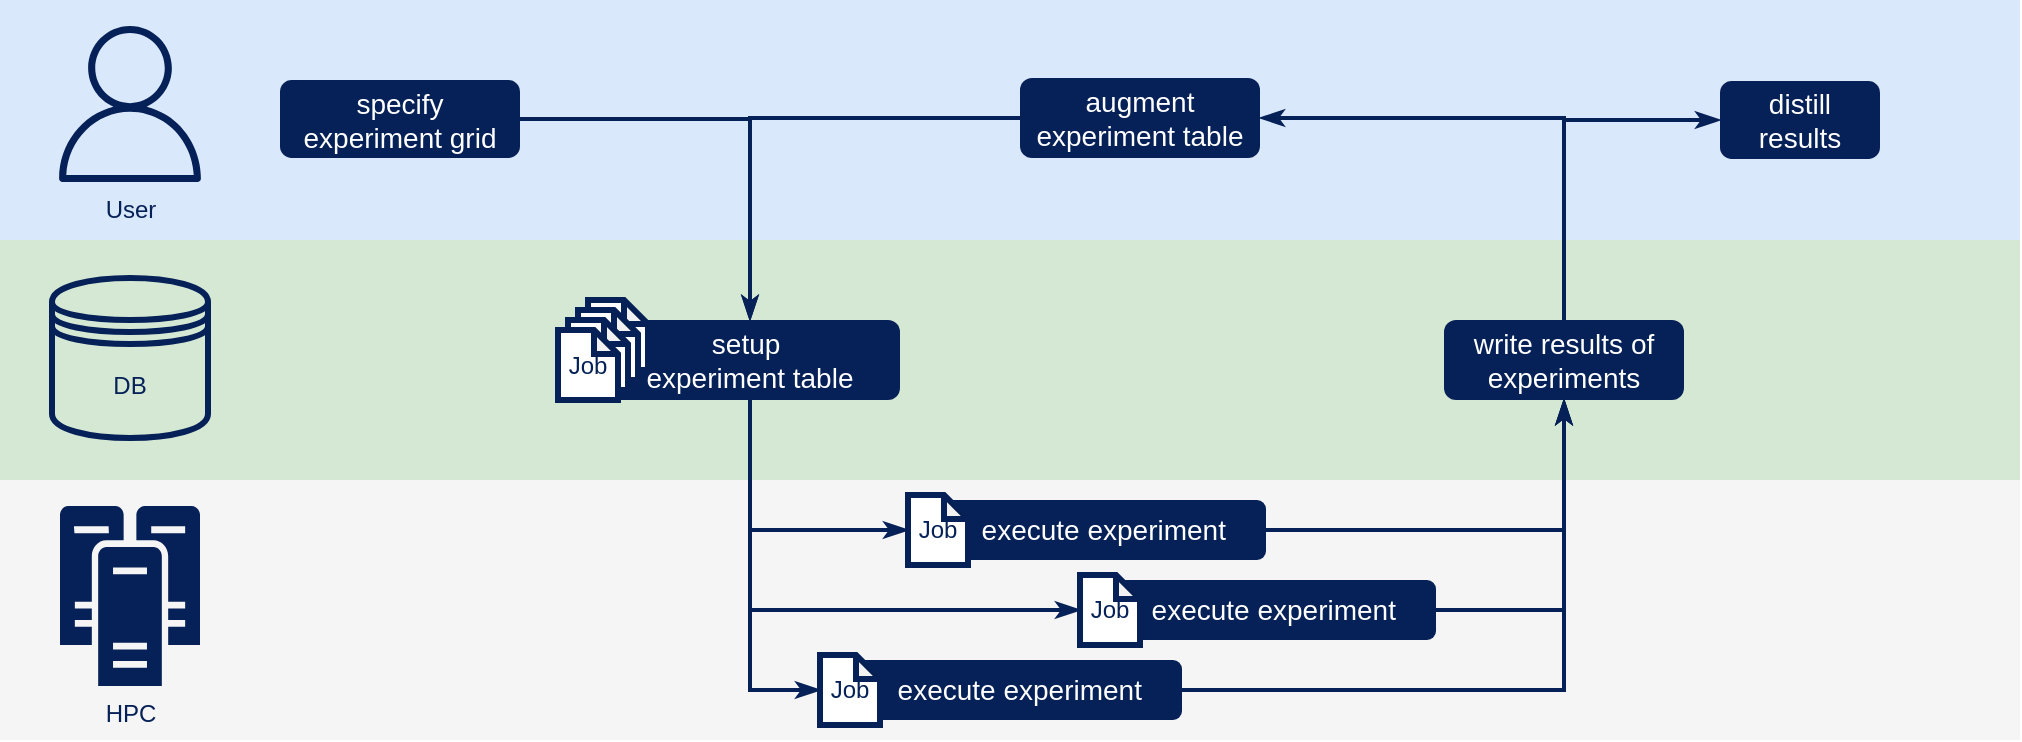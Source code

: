 <mxfile version="20.4.0" type="device"><diagram id="n1C_0oU7V5AkvYNmT_MY" name="Seite-1"><mxGraphModel dx="2013" dy="715" grid="1" gridSize="10" guides="1" tooltips="1" connect="1" arrows="1" fold="1" page="1" pageScale="1" pageWidth="827" pageHeight="1169" math="0" shadow="0"><root><mxCell id="0"/><mxCell id="1" parent="0"/><mxCell id="ccWlGMWt9sWml3G6TB---25" value="" style="rounded=0;whiteSpace=wrap;html=1;strokeColor=none;strokeWidth=3;fillColor=#f5f5f5;fontColor=#333333;" parent="1" vertex="1"><mxGeometry x="-40" y="270" width="1010" height="130" as="geometry"/></mxCell><mxCell id="ccWlGMWt9sWml3G6TB---24" value="" style="rounded=0;whiteSpace=wrap;html=1;strokeColor=none;strokeWidth=3;fillColor=#d5e8d4;" parent="1" vertex="1"><mxGeometry x="-40" y="150" width="1010" height="120" as="geometry"/></mxCell><mxCell id="ccWlGMWt9sWml3G6TB---22" value="" style="rounded=0;whiteSpace=wrap;html=1;strokeColor=none;strokeWidth=3;fillColor=#dae8fc;" parent="1" vertex="1"><mxGeometry x="-40" y="30" width="1010" height="120" as="geometry"/></mxCell><mxCell id="ccWlGMWt9sWml3G6TB---1" value="User" style="sketch=0;outlineConnect=0;fontColor=#062157;gradientColor=none;fillColor=#062157;strokeColor=none;dashed=0;verticalLabelPosition=bottom;verticalAlign=top;align=center;html=1;fontSize=12;fontStyle=0;aspect=fixed;pointerEvents=1;shape=mxgraph.aws4.user;" parent="1" vertex="1"><mxGeometry x="-14" y="43" width="78" height="78" as="geometry"/></mxCell><mxCell id="ccWlGMWt9sWml3G6TB---2" value="DB" style="shape=datastore;whiteSpace=wrap;html=1;strokeWidth=3;strokeColor=#062157;fontColor=#062157;fillColor=#D5E8D4;" parent="1" vertex="1"><mxGeometry x="-14" y="169" width="78" height="80" as="geometry"/></mxCell><mxCell id="ccWlGMWt9sWml3G6TB---3" value="HPC" style="sketch=0;pointerEvents=1;shadow=0;dashed=0;html=1;strokeColor=none;fillColor=#062157;labelPosition=center;verticalLabelPosition=bottom;verticalAlign=top;outlineConnect=0;align=center;shape=mxgraph.office.servers.cluster_server;fontColor=#062157;" parent="1" vertex="1"><mxGeometry x="-10" y="283" width="70" height="90" as="geometry"/></mxCell><mxCell id="ccWlGMWt9sWml3G6TB---12" style="edgeStyle=orthogonalEdgeStyle;rounded=0;orthogonalLoop=1;jettySize=auto;html=1;exitX=1;exitY=0.5;exitDx=0;exitDy=0;fontColor=#FFFFFF;strokeColor=#062157;strokeWidth=2;endArrow=classicThin;endFill=1;" parent="1" source="ccWlGMWt9sWml3G6TB---4" target="ccWlGMWt9sWml3G6TB---7" edge="1"><mxGeometry relative="1" as="geometry"/></mxCell><mxCell id="ccWlGMWt9sWml3G6TB---4" value="specify &lt;br style=&quot;font-size: 14px;&quot;&gt;experiment grid" style="rounded=1;whiteSpace=wrap;html=1;strokeWidth=3;fillColor=#062157;strokeColor=none;fontColor=#FFFFFF;fontSize=14;" parent="1" vertex="1"><mxGeometry x="100" y="70" width="120" height="39" as="geometry"/></mxCell><mxCell id="ccWlGMWt9sWml3G6TB---21" style="edgeStyle=orthogonalEdgeStyle;rounded=0;orthogonalLoop=1;jettySize=auto;html=1;exitX=0;exitY=0.5;exitDx=0;exitDy=0;entryX=0.5;entryY=0;entryDx=0;entryDy=0;fontColor=#FFFFFF;endArrow=classicThin;endFill=1;strokeColor=#062157;strokeWidth=2;" parent="1" source="ccWlGMWt9sWml3G6TB---5" target="ccWlGMWt9sWml3G6TB---7" edge="1"><mxGeometry relative="1" as="geometry"/></mxCell><mxCell id="ccWlGMWt9sWml3G6TB---5" value="augment &lt;br style=&quot;font-size: 14px;&quot;&gt;experiment table" style="rounded=1;whiteSpace=wrap;html=1;strokeWidth=3;fillColor=#062157;strokeColor=none;fontColor=#FFFFFF;fontSize=14;" parent="1" vertex="1"><mxGeometry x="470" y="69" width="120" height="40" as="geometry"/></mxCell><mxCell id="ccWlGMWt9sWml3G6TB---6" value="distill&lt;br style=&quot;font-size: 14px;&quot;&gt;results" style="rounded=1;whiteSpace=wrap;html=1;strokeWidth=3;fillColor=#062157;strokeColor=none;fontColor=#FFFFFF;fontSize=14;" parent="1" vertex="1"><mxGeometry x="820" y="70.5" width="80" height="39" as="geometry"/></mxCell><mxCell id="ccWlGMWt9sWml3G6TB---13" style="edgeStyle=orthogonalEdgeStyle;rounded=0;orthogonalLoop=1;jettySize=auto;html=1;exitX=0.5;exitY=1;exitDx=0;exitDy=0;entryX=0;entryY=0.5;entryDx=0;entryDy=0;fontColor=#FFFFFF;endArrow=classicThin;endFill=1;strokeColor=#062157;strokeWidth=2;entryPerimeter=0;" parent="1" source="ccWlGMWt9sWml3G6TB---7" target="ccWlGMWt9sWml3G6TB---33" edge="1"><mxGeometry relative="1" as="geometry"><mxPoint x="393" y="295" as="targetPoint"/></mxGeometry></mxCell><mxCell id="ccWlGMWt9sWml3G6TB---14" style="edgeStyle=orthogonalEdgeStyle;rounded=0;orthogonalLoop=1;jettySize=auto;html=1;exitX=0.5;exitY=1;exitDx=0;exitDy=0;entryX=0;entryY=0.5;entryDx=0;entryDy=0;fontColor=#FFFFFF;endArrow=classicThin;endFill=1;strokeColor=#062157;strokeWidth=2;entryPerimeter=0;" parent="1" source="ccWlGMWt9sWml3G6TB---7" target="ccWlGMWt9sWml3G6TB---34" edge="1"><mxGeometry relative="1" as="geometry"/></mxCell><mxCell id="ccWlGMWt9sWml3G6TB---15" style="edgeStyle=orthogonalEdgeStyle;rounded=0;orthogonalLoop=1;jettySize=auto;html=1;exitX=0.5;exitY=1;exitDx=0;exitDy=0;entryX=0;entryY=0.5;entryDx=0;entryDy=0;fontColor=#FFFFFF;endArrow=classicThin;endFill=1;strokeColor=#062157;strokeWidth=2;entryPerimeter=0;" parent="1" source="ccWlGMWt9sWml3G6TB---7" target="ccWlGMWt9sWml3G6TB---35" edge="1"><mxGeometry relative="1" as="geometry"><mxPoint x="355" y="375" as="targetPoint"/></mxGeometry></mxCell><mxCell id="ccWlGMWt9sWml3G6TB---7" value="setup&amp;nbsp;&lt;br style=&quot;font-size: 14px;&quot;&gt;experiment table" style="rounded=1;whiteSpace=wrap;html=1;strokeWidth=3;fillColor=#062157;strokeColor=none;fontColor=#FFFFFF;fontSize=14;" parent="1" vertex="1"><mxGeometry x="260" y="190" width="150" height="40" as="geometry"/></mxCell><mxCell id="ccWlGMWt9sWml3G6TB---19" style="edgeStyle=orthogonalEdgeStyle;rounded=0;orthogonalLoop=1;jettySize=auto;html=1;exitX=0.5;exitY=0;exitDx=0;exitDy=0;entryX=0;entryY=0.5;entryDx=0;entryDy=0;fontColor=#FFFFFF;endArrow=classicThin;endFill=1;strokeColor=#062157;strokeWidth=2;" parent="1" source="ccWlGMWt9sWml3G6TB---8" target="ccWlGMWt9sWml3G6TB---6" edge="1"><mxGeometry relative="1" as="geometry"><Array as="points"><mxPoint x="742" y="90"/></Array></mxGeometry></mxCell><mxCell id="ccWlGMWt9sWml3G6TB---20" style="edgeStyle=orthogonalEdgeStyle;rounded=0;orthogonalLoop=1;jettySize=auto;html=1;exitX=0.5;exitY=0;exitDx=0;exitDy=0;entryX=1;entryY=0.5;entryDx=0;entryDy=0;fontColor=#FFFFFF;endArrow=classicThin;endFill=1;strokeColor=#062157;strokeWidth=2;" parent="1" source="ccWlGMWt9sWml3G6TB---8" target="ccWlGMWt9sWml3G6TB---5" edge="1"><mxGeometry relative="1" as="geometry"/></mxCell><mxCell id="ccWlGMWt9sWml3G6TB---8" value="write results of&lt;br style=&quot;font-size: 14px;&quot;&gt;experiments" style="rounded=1;whiteSpace=wrap;html=1;strokeWidth=3;fillColor=#062157;strokeColor=none;fontColor=#FFFFFF;fontSize=14;" parent="1" vertex="1"><mxGeometry x="682" y="190" width="120" height="40" as="geometry"/></mxCell><mxCell id="ccWlGMWt9sWml3G6TB---16" style="edgeStyle=orthogonalEdgeStyle;rounded=0;orthogonalLoop=1;jettySize=auto;html=1;exitX=1;exitY=0.5;exitDx=0;exitDy=0;entryX=0.5;entryY=1;entryDx=0;entryDy=0;fontColor=#FFFFFF;endArrow=classicThin;endFill=1;strokeColor=#062157;strokeWidth=2;" parent="1" source="ccWlGMWt9sWml3G6TB---9" target="ccWlGMWt9sWml3G6TB---8" edge="1"><mxGeometry relative="1" as="geometry"/></mxCell><mxCell id="ccWlGMWt9sWml3G6TB---9" value="&amp;nbsp; execute experiment" style="rounded=1;whiteSpace=wrap;html=1;strokeWidth=3;fillColor=#062157;strokeColor=none;fontColor=#FFFFFF;align=center;fontSize=14;" parent="1" vertex="1"><mxGeometry x="423" y="280" width="170" height="30" as="geometry"/></mxCell><mxCell id="ccWlGMWt9sWml3G6TB---17" style="edgeStyle=orthogonalEdgeStyle;rounded=0;orthogonalLoop=1;jettySize=auto;html=1;exitX=1;exitY=0.5;exitDx=0;exitDy=0;fontColor=#FFFFFF;endArrow=classicThin;endFill=1;strokeColor=#062157;strokeWidth=2;entryX=0.5;entryY=1;entryDx=0;entryDy=0;" parent="1" source="ccWlGMWt9sWml3G6TB---10" target="ccWlGMWt9sWml3G6TB---8" edge="1"><mxGeometry relative="1" as="geometry"><mxPoint x="694" y="230" as="targetPoint"/><mxPoint x="692" y="335" as="sourcePoint"/></mxGeometry></mxCell><mxCell id="ccWlGMWt9sWml3G6TB---10" value="&amp;nbsp; execute experiment" style="rounded=1;whiteSpace=wrap;html=1;strokeWidth=3;fillColor=#062157;strokeColor=none;fontColor=#FFFFFF;align=center;fontSize=14;" parent="1" vertex="1"><mxGeometry x="508" y="320" width="170" height="30" as="geometry"/></mxCell><mxCell id="ccWlGMWt9sWml3G6TB---18" style="edgeStyle=orthogonalEdgeStyle;rounded=0;orthogonalLoop=1;jettySize=auto;html=1;exitX=1;exitY=0.5;exitDx=0;exitDy=0;entryX=0.5;entryY=1;entryDx=0;entryDy=0;fontColor=#FFFFFF;endArrow=classicThin;endFill=1;strokeColor=#062157;strokeWidth=2;" parent="1" source="ccWlGMWt9sWml3G6TB---11" target="ccWlGMWt9sWml3G6TB---8" edge="1"><mxGeometry relative="1" as="geometry"/></mxCell><mxCell id="ccWlGMWt9sWml3G6TB---11" value="&amp;nbsp; execute experiment" style="rounded=1;whiteSpace=wrap;html=1;strokeWidth=3;fillColor=#062157;strokeColor=none;fontColor=#FFFFFF;align=center;fontSize=14;" parent="1" vertex="1"><mxGeometry x="381" y="360" width="170" height="30" as="geometry"/></mxCell><mxCell id="ccWlGMWt9sWml3G6TB---33" value="&lt;font style=&quot;font-size: 12px;&quot;&gt;Job&lt;/font&gt;" style="shape=note;whiteSpace=wrap;html=1;backgroundOutline=1;darkOpacity=0.05;fontColor=#062157;strokeColor=#062157;strokeWidth=3;fillColor=#FFFFFF;size=12;" parent="1" vertex="1"><mxGeometry x="414" y="277.5" width="30" height="35" as="geometry"/></mxCell><mxCell id="ccWlGMWt9sWml3G6TB---34" value="&lt;font style=&quot;font-size: 12px;&quot;&gt;Job&lt;/font&gt;" style="shape=note;whiteSpace=wrap;html=1;backgroundOutline=1;darkOpacity=0.05;fontColor=#062157;strokeColor=#062157;strokeWidth=3;fillColor=#FFFFFF;size=12;" parent="1" vertex="1"><mxGeometry x="500" y="317.5" width="30" height="35" as="geometry"/></mxCell><mxCell id="ccWlGMWt9sWml3G6TB---35" value="&lt;font style=&quot;font-size: 12px;&quot;&gt;Job&lt;/font&gt;" style="shape=note;whiteSpace=wrap;html=1;backgroundOutline=1;darkOpacity=0.05;fontColor=#062157;strokeColor=#062157;strokeWidth=3;fillColor=#FFFFFF;size=12;" parent="1" vertex="1"><mxGeometry x="370" y="357.5" width="30" height="35" as="geometry"/></mxCell><mxCell id="ccWlGMWt9sWml3G6TB---36" value="&lt;font style=&quot;font-size: 12px;&quot;&gt;Job&lt;/font&gt;" style="shape=note;whiteSpace=wrap;html=1;backgroundOutline=1;darkOpacity=0.05;fontColor=#062157;strokeColor=#062157;strokeWidth=3;fillColor=#FFFFFF;size=12;" parent="1" vertex="1"><mxGeometry x="254" y="180" width="30" height="35" as="geometry"/></mxCell><mxCell id="ccWlGMWt9sWml3G6TB---37" value="&lt;font style=&quot;font-size: 12px;&quot;&gt;Job&lt;/font&gt;" style="shape=note;whiteSpace=wrap;html=1;backgroundOutline=1;darkOpacity=0.05;fontColor=#062157;strokeColor=#062157;strokeWidth=3;fillColor=#FFFFFF;size=12;" parent="1" vertex="1"><mxGeometry x="249" y="185" width="30" height="35" as="geometry"/></mxCell><mxCell id="ccWlGMWt9sWml3G6TB---38" value="&lt;font style=&quot;font-size: 12px;&quot;&gt;Job&lt;/font&gt;" style="shape=note;whiteSpace=wrap;html=1;backgroundOutline=1;darkOpacity=0.05;fontColor=#062157;strokeColor=#062157;strokeWidth=3;fillColor=#FFFFFF;size=12;" parent="1" vertex="1"><mxGeometry x="244" y="190" width="30" height="35" as="geometry"/></mxCell><mxCell id="ccWlGMWt9sWml3G6TB---39" value="&lt;font style=&quot;font-size: 12px;&quot;&gt;Job&lt;/font&gt;" style="shape=note;whiteSpace=wrap;html=1;backgroundOutline=1;darkOpacity=0.05;fontColor=#062157;strokeColor=#062157;strokeWidth=3;fillColor=#FFFFFF;size=12;" parent="1" vertex="1"><mxGeometry x="239" y="195" width="30" height="35" as="geometry"/></mxCell></root></mxGraphModel></diagram></mxfile>